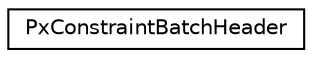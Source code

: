digraph "Graphical Class Hierarchy"
{
  edge [fontname="Helvetica",fontsize="10",labelfontname="Helvetica",labelfontsize="10"];
  node [fontname="Helvetica",fontsize="10",shape=record];
  rankdir="LR";
  Node0 [label="PxConstraintBatchHeader",height=0.2,width=0.4,color="black", fillcolor="white", style="filled",URL="$structPxConstraintBatchHeader.html"];
}
